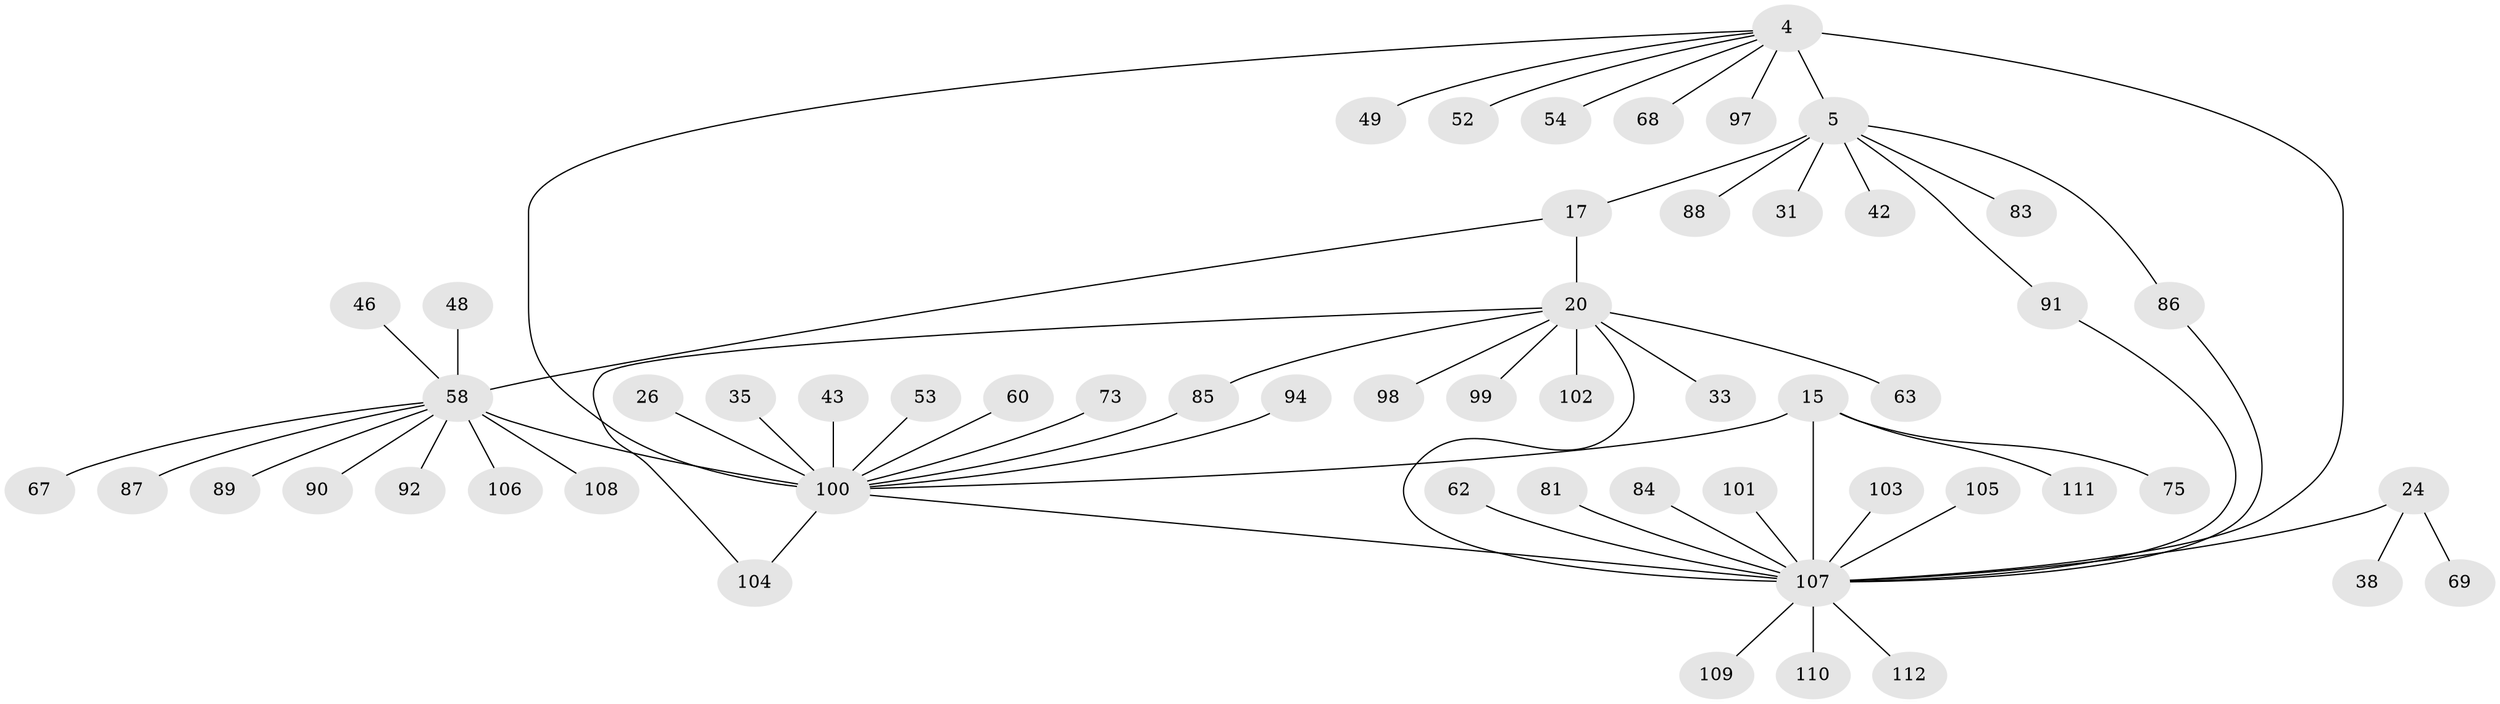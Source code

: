 // original degree distribution, {7: 0.044642857142857144, 5: 0.026785714285714284, 8: 0.03571428571428571, 6: 0.0625, 13: 0.03571428571428571, 9: 0.008928571428571428, 4: 0.026785714285714284, 1: 0.5178571428571429, 3: 0.0625, 2: 0.17857142857142858}
// Generated by graph-tools (version 1.1) at 2025/56/03/09/25 04:56:08]
// undirected, 56 vertices, 63 edges
graph export_dot {
graph [start="1"]
  node [color=gray90,style=filled];
  4 [super="+3"];
  5 [super="+1+2"];
  15 [super="+14"];
  17 [super="+16"];
  20 [super="+18+19"];
  24 [super="+22"];
  26;
  31;
  33;
  35;
  38;
  42;
  43;
  46;
  48;
  49 [super="+32"];
  52;
  53;
  54;
  58 [super="+47+10+9+41"];
  60;
  62;
  63;
  67;
  68;
  69;
  73 [super="+61"];
  75;
  81;
  83;
  84 [super="+36"];
  85 [super="+78"];
  86;
  87;
  88;
  89;
  90;
  91 [super="+30+71"];
  92 [super="+70"];
  94;
  97;
  98;
  99 [super="+96"];
  100 [super="+72+77+57+95"];
  101;
  102;
  103;
  104 [super="+93"];
  105 [super="+34+66"];
  106;
  107 [super="+82+74+13"];
  108 [super="+55"];
  109;
  110 [super="+59"];
  111;
  112;
  4 -- 5 [weight=6];
  4 -- 52;
  4 -- 97;
  4 -- 68;
  4 -- 54;
  4 -- 49;
  4 -- 100 [weight=2];
  4 -- 107;
  5 -- 31;
  5 -- 42;
  5 -- 83;
  5 -- 86;
  5 -- 88;
  5 -- 91;
  5 -- 17;
  15 -- 111;
  15 -- 75;
  15 -- 107 [weight=6];
  15 -- 100 [weight=2];
  17 -- 20 [weight=6];
  17 -- 58;
  20 -- 33;
  20 -- 63;
  20 -- 85;
  20 -- 99;
  20 -- 98;
  20 -- 102;
  20 -- 104;
  20 -- 107 [weight=2];
  24 -- 38;
  24 -- 69;
  24 -- 107 [weight=6];
  26 -- 100;
  35 -- 100;
  43 -- 100;
  46 -- 58;
  48 -- 58;
  53 -- 100;
  58 -- 100 [weight=7];
  58 -- 67;
  58 -- 92;
  58 -- 106;
  58 -- 108;
  58 -- 87;
  58 -- 89;
  58 -- 90;
  60 -- 100;
  62 -- 107;
  73 -- 100;
  81 -- 107;
  84 -- 107;
  85 -- 100;
  86 -- 107;
  91 -- 107;
  94 -- 100;
  100 -- 104;
  100 -- 107 [weight=5];
  101 -- 107;
  103 -- 107;
  105 -- 107;
  107 -- 109;
  107 -- 112;
  107 -- 110;
}
